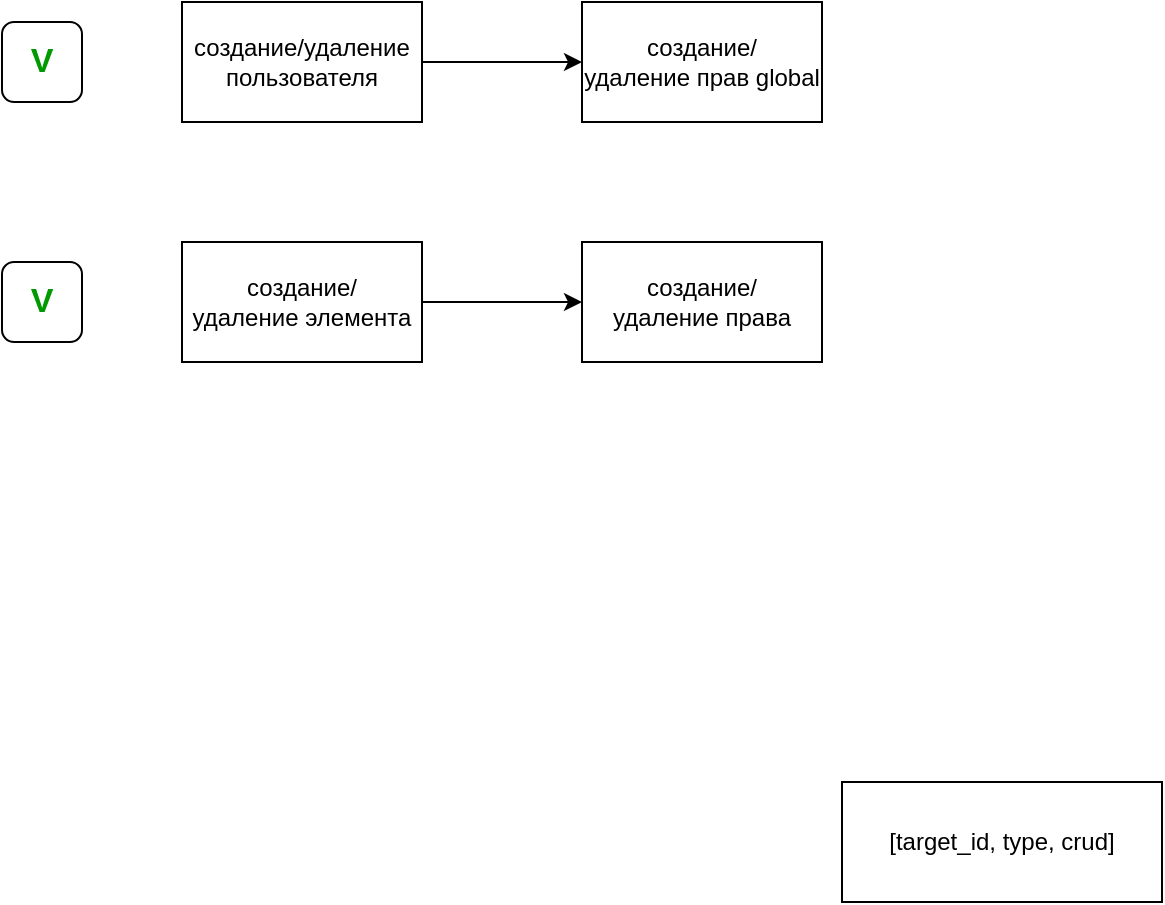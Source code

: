 <mxfile version="24.2.2" type="github">
  <diagram name="Страница — 1" id="eoBhKLuC5TunS1IDavNl">
    <mxGraphModel dx="1147" dy="626" grid="1" gridSize="10" guides="1" tooltips="1" connect="1" arrows="1" fold="1" page="1" pageScale="1" pageWidth="827" pageHeight="1169" math="0" shadow="0">
      <root>
        <mxCell id="0" />
        <mxCell id="1" parent="0" />
        <mxCell id="TGFdMOWLCZTHge6s0m2C-25" value="" style="edgeStyle=orthogonalEdgeStyle;rounded=0;orthogonalLoop=1;jettySize=auto;html=1;" parent="1" source="TGFdMOWLCZTHge6s0m2C-22" target="TGFdMOWLCZTHge6s0m2C-24" edge="1">
          <mxGeometry relative="1" as="geometry" />
        </mxCell>
        <mxCell id="TGFdMOWLCZTHge6s0m2C-22" value="создание/удаление пользователя" style="whiteSpace=wrap;html=1;rounded=0;" parent="1" vertex="1">
          <mxGeometry x="130" y="70" width="120" height="60" as="geometry" />
        </mxCell>
        <mxCell id="TGFdMOWLCZTHge6s0m2C-24" value="создание/удаление&amp;nbsp;прав global" style="whiteSpace=wrap;html=1;rounded=0;" parent="1" vertex="1">
          <mxGeometry x="330" y="70" width="120" height="60" as="geometry" />
        </mxCell>
        <mxCell id="TGFdMOWLCZTHge6s0m2C-28" value="" style="edgeStyle=orthogonalEdgeStyle;rounded=0;orthogonalLoop=1;jettySize=auto;html=1;" parent="1" source="TGFdMOWLCZTHge6s0m2C-26" target="TGFdMOWLCZTHge6s0m2C-27" edge="1">
          <mxGeometry relative="1" as="geometry" />
        </mxCell>
        <mxCell id="TGFdMOWLCZTHge6s0m2C-26" value="создание/удаление&amp;nbsp;элемента" style="rounded=0;whiteSpace=wrap;html=1;" parent="1" vertex="1">
          <mxGeometry x="130" y="190" width="120" height="60" as="geometry" />
        </mxCell>
        <mxCell id="TGFdMOWLCZTHge6s0m2C-27" value="создание/удаление&amp;nbsp;права" style="whiteSpace=wrap;html=1;rounded=0;" parent="1" vertex="1">
          <mxGeometry x="330" y="190" width="120" height="60" as="geometry" />
        </mxCell>
        <mxCell id="TGFdMOWLCZTHge6s0m2C-31" value="&lt;b&gt;&lt;font color=&quot;#009900&quot; style=&quot;font-size: 17px;&quot;&gt;V&lt;/font&gt;&lt;/b&gt;" style="rounded=1;whiteSpace=wrap;html=1;" parent="1" vertex="1">
          <mxGeometry x="40" y="80" width="40" height="40" as="geometry" />
        </mxCell>
        <mxCell id="TGFdMOWLCZTHge6s0m2C-32" value="&lt;b&gt;&lt;font style=&quot;font-size: 17px;&quot; color=&quot;#009900&quot;&gt;V&lt;/font&gt;&lt;/b&gt;" style="rounded=1;whiteSpace=wrap;html=1;" parent="1" vertex="1">
          <mxGeometry x="40" y="200" width="40" height="40" as="geometry" />
        </mxCell>
        <mxCell id="uQ_HBFuW5sjALP4IkVEH-1" value="[target_id, type, crud]" style="rounded=0;whiteSpace=wrap;html=1;" vertex="1" parent="1">
          <mxGeometry x="460" y="460" width="160" height="60" as="geometry" />
        </mxCell>
      </root>
    </mxGraphModel>
  </diagram>
</mxfile>
